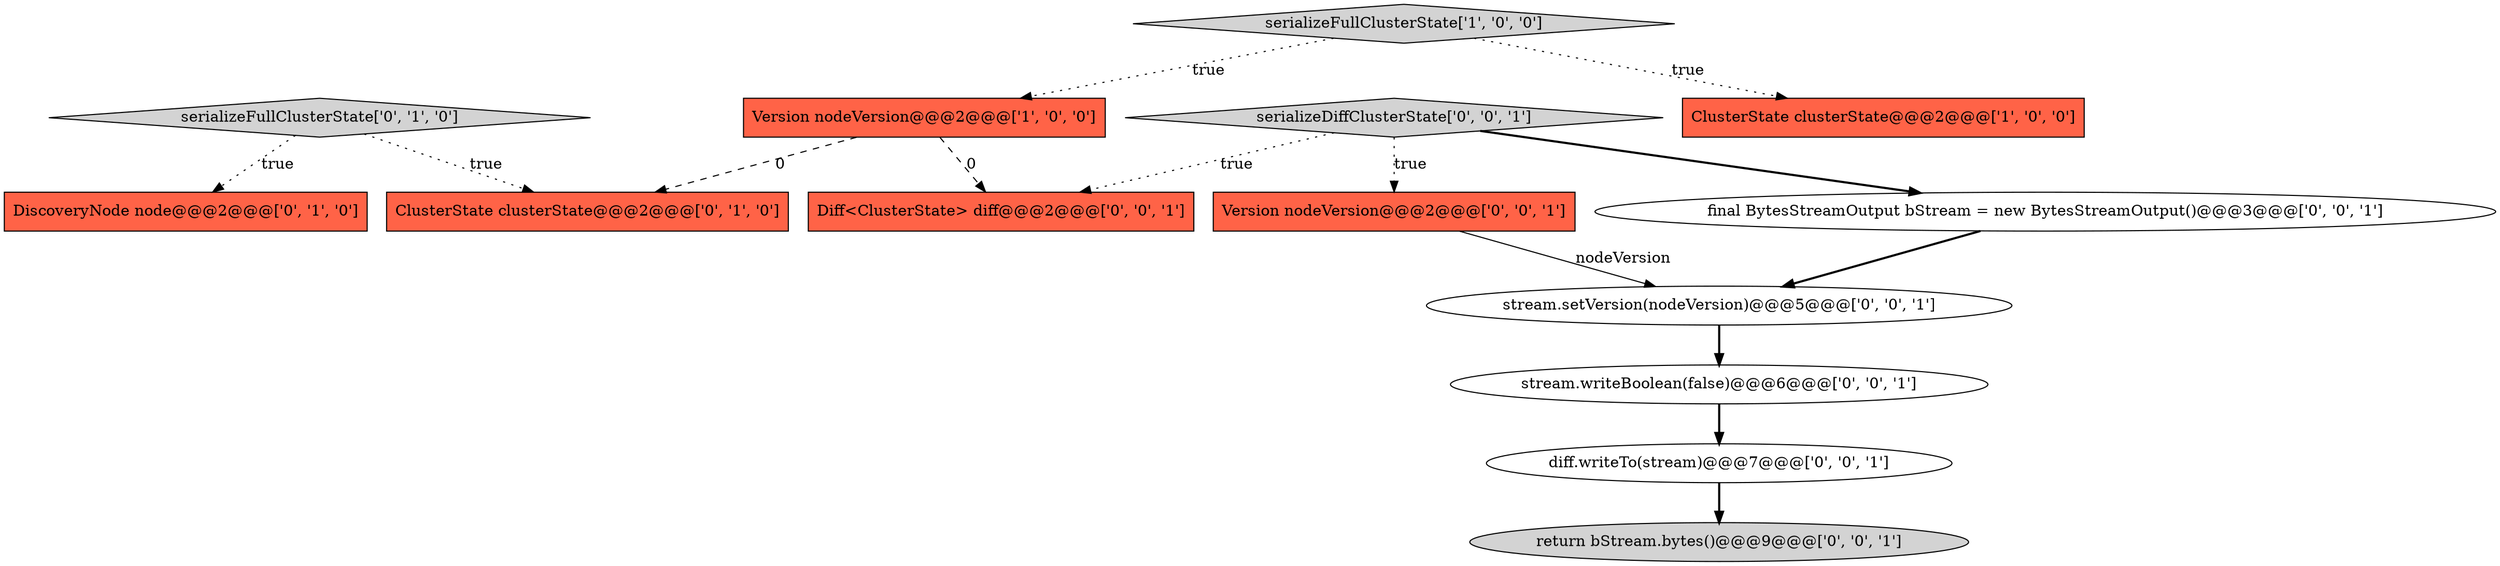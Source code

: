 digraph {
5 [style = filled, label = "serializeFullClusterState['0', '1', '0']", fillcolor = lightgray, shape = diamond image = "AAA0AAABBB2BBB"];
13 [style = filled, label = "stream.setVersion(nodeVersion)@@@5@@@['0', '0', '1']", fillcolor = white, shape = ellipse image = "AAA0AAABBB3BBB"];
7 [style = filled, label = "final BytesStreamOutput bStream = new BytesStreamOutput()@@@3@@@['0', '0', '1']", fillcolor = white, shape = ellipse image = "AAA0AAABBB3BBB"];
1 [style = filled, label = "serializeFullClusterState['1', '0', '0']", fillcolor = lightgray, shape = diamond image = "AAA0AAABBB1BBB"];
10 [style = filled, label = "Version nodeVersion@@@2@@@['0', '0', '1']", fillcolor = tomato, shape = box image = "AAA0AAABBB3BBB"];
11 [style = filled, label = "Diff<ClusterState> diff@@@2@@@['0', '0', '1']", fillcolor = tomato, shape = box image = "AAA0AAABBB3BBB"];
12 [style = filled, label = "return bStream.bytes()@@@9@@@['0', '0', '1']", fillcolor = lightgray, shape = ellipse image = "AAA0AAABBB3BBB"];
2 [style = filled, label = "Version nodeVersion@@@2@@@['1', '0', '0']", fillcolor = tomato, shape = box image = "AAA1AAABBB1BBB"];
4 [style = filled, label = "ClusterState clusterState@@@2@@@['0', '1', '0']", fillcolor = tomato, shape = box image = "AAA1AAABBB2BBB"];
0 [style = filled, label = "ClusterState clusterState@@@2@@@['1', '0', '0']", fillcolor = tomato, shape = box image = "AAA0AAABBB1BBB"];
8 [style = filled, label = "diff.writeTo(stream)@@@7@@@['0', '0', '1']", fillcolor = white, shape = ellipse image = "AAA0AAABBB3BBB"];
3 [style = filled, label = "DiscoveryNode node@@@2@@@['0', '1', '0']", fillcolor = tomato, shape = box image = "AAA0AAABBB2BBB"];
6 [style = filled, label = "stream.writeBoolean(false)@@@6@@@['0', '0', '1']", fillcolor = white, shape = ellipse image = "AAA0AAABBB3BBB"];
9 [style = filled, label = "serializeDiffClusterState['0', '0', '1']", fillcolor = lightgray, shape = diamond image = "AAA0AAABBB3BBB"];
7->13 [style = bold, label=""];
6->8 [style = bold, label=""];
2->11 [style = dashed, label="0"];
1->0 [style = dotted, label="true"];
13->6 [style = bold, label=""];
5->3 [style = dotted, label="true"];
1->2 [style = dotted, label="true"];
9->7 [style = bold, label=""];
9->10 [style = dotted, label="true"];
8->12 [style = bold, label=""];
5->4 [style = dotted, label="true"];
9->11 [style = dotted, label="true"];
2->4 [style = dashed, label="0"];
10->13 [style = solid, label="nodeVersion"];
}
